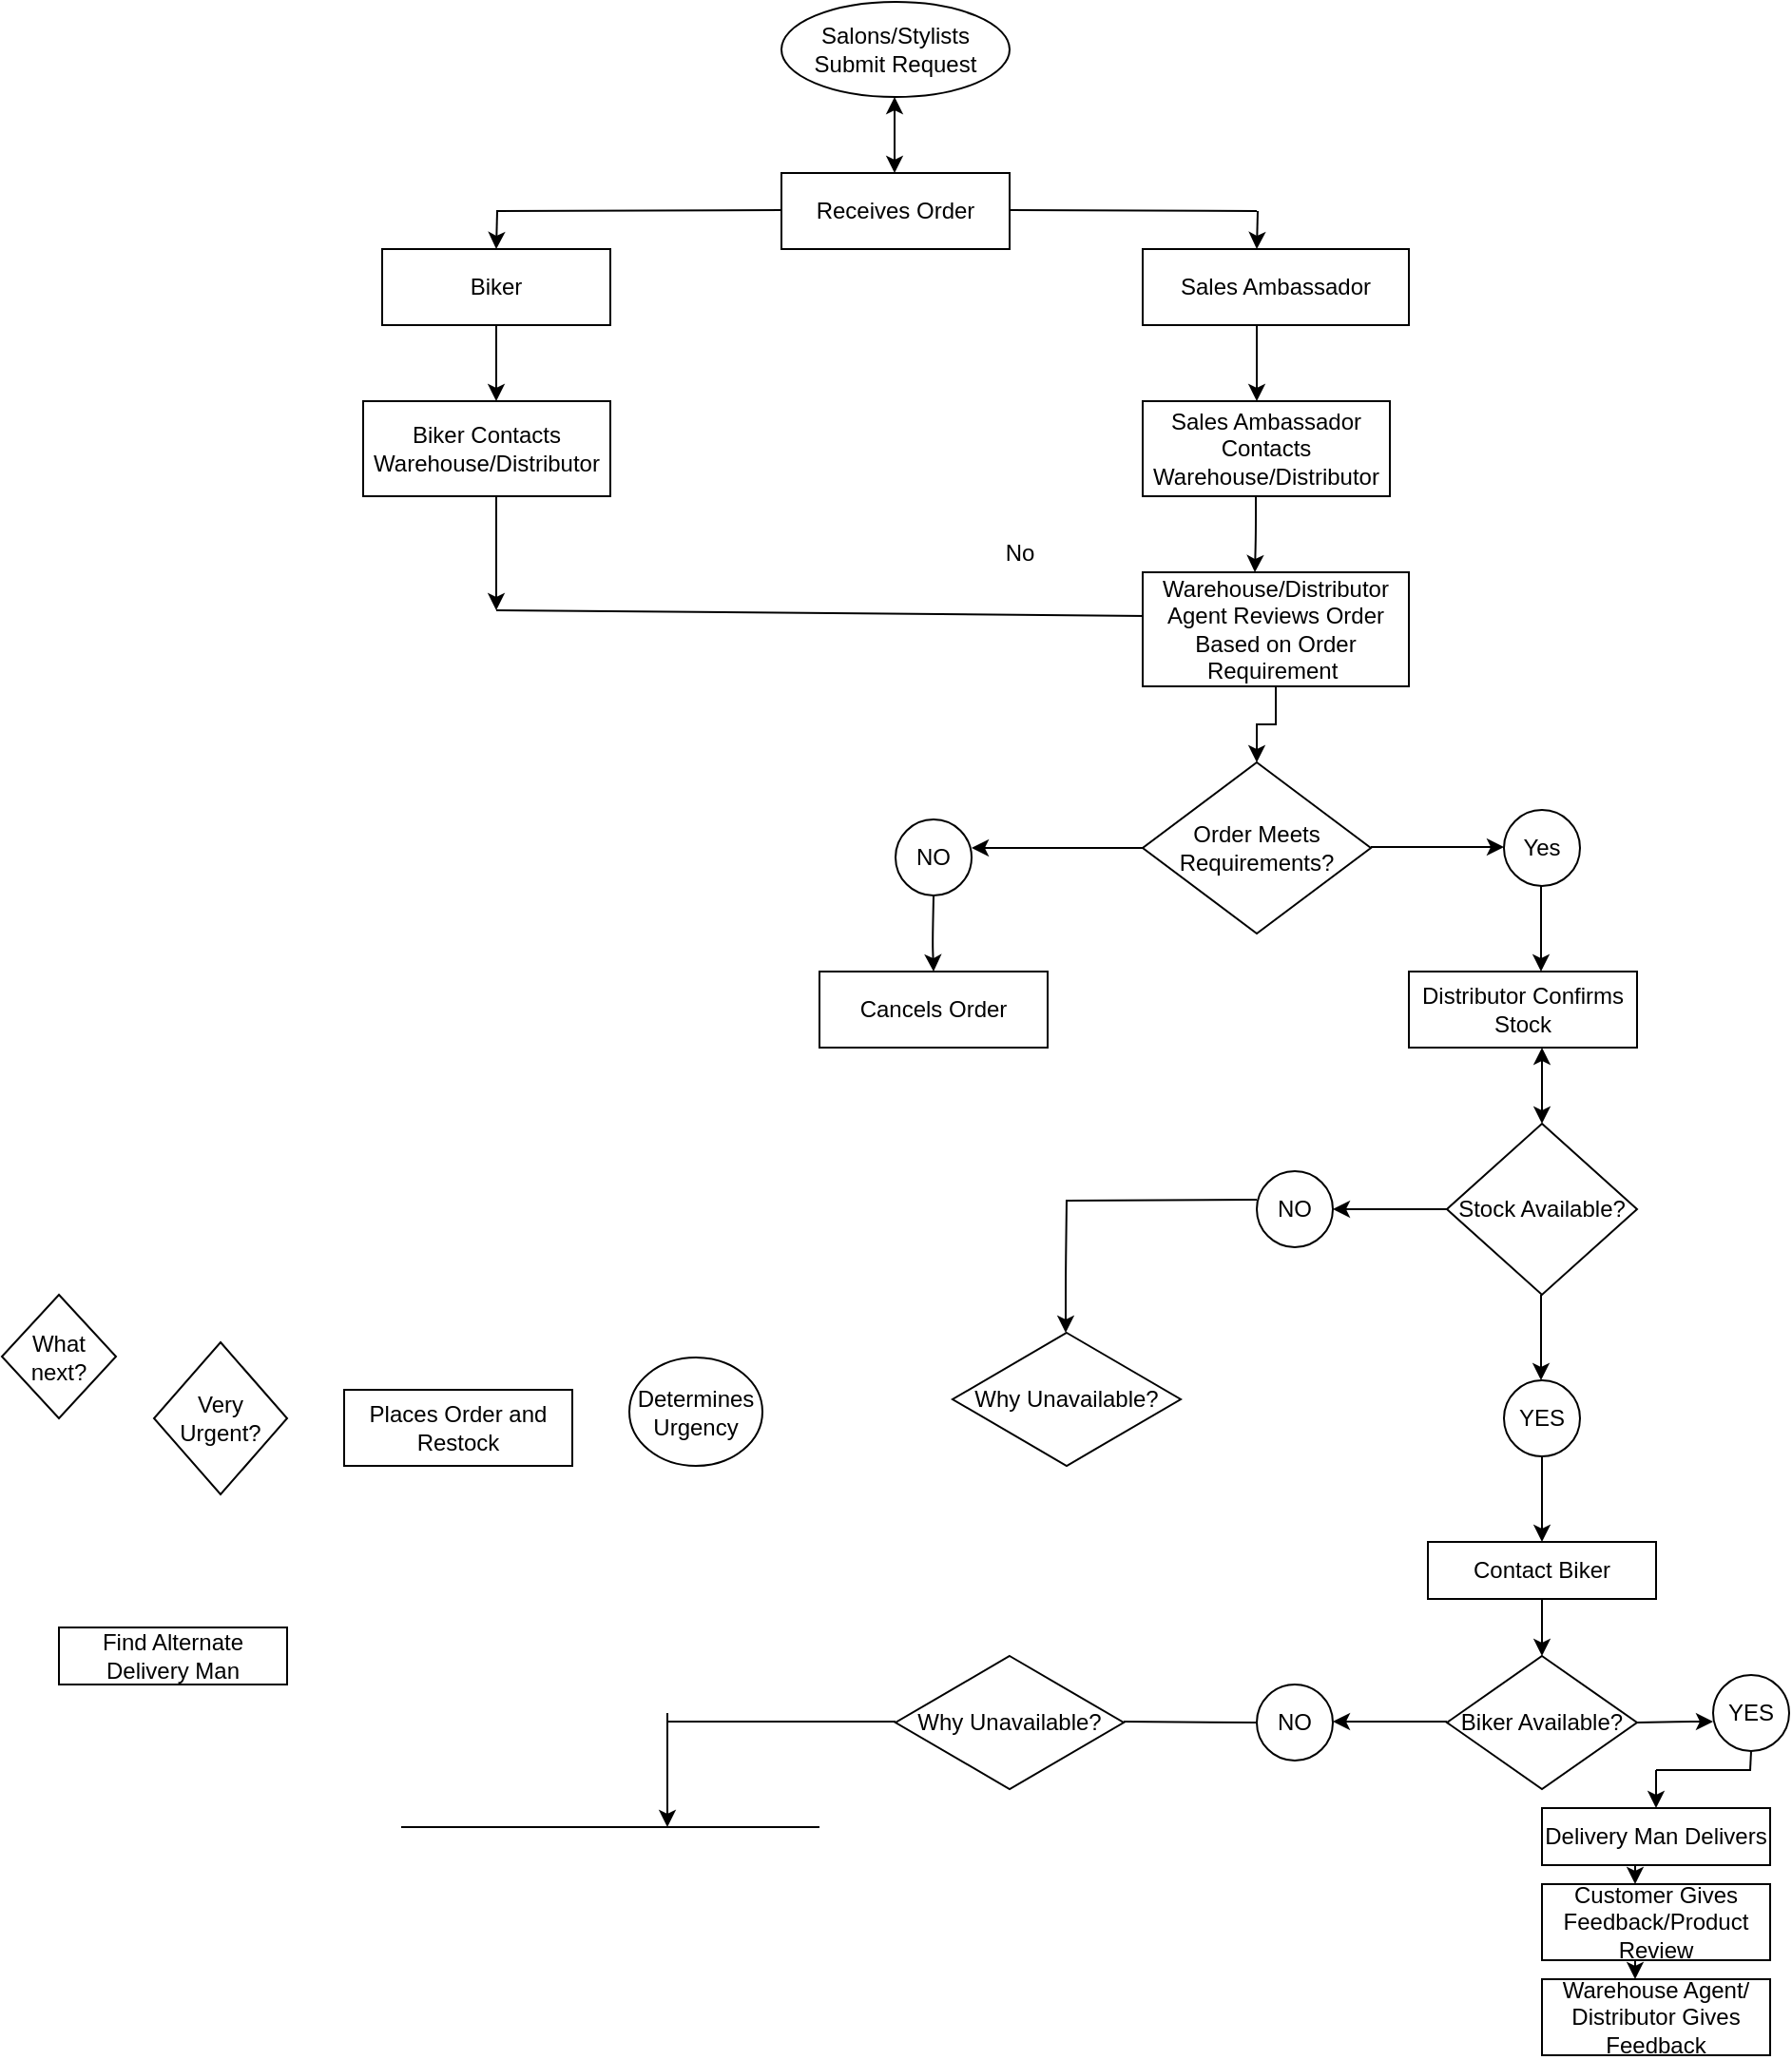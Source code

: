 <mxfile version="14.3.0" type="github">
  <diagram id="jetlYUwM8xzZm3v-0a-f" name="Page-1">
    <mxGraphModel dx="1718" dy="482" grid="1" gridSize="10" guides="1" tooltips="1" connect="1" arrows="1" fold="1" page="1" pageScale="1" pageWidth="850" pageHeight="1100" math="0" shadow="0">
      <root>
        <mxCell id="0" />
        <mxCell id="1" parent="0" />
        <mxCell id="9tz1jNqClA59w6YrsnFZ-1" value="Salons/Stylists Submit Request" style="ellipse;whiteSpace=wrap;html=1;" parent="1" vertex="1">
          <mxGeometry x="310" y="10" width="120" height="50" as="geometry" />
        </mxCell>
        <mxCell id="9tz1jNqClA59w6YrsnFZ-5" value="Receives Order" style="rounded=0;whiteSpace=wrap;html=1;" parent="1" vertex="1">
          <mxGeometry x="310" y="100" width="120" height="40" as="geometry" />
        </mxCell>
        <mxCell id="9tz1jNqClA59w6YrsnFZ-6" value="Sales Ambassador Contacts Warehouse/Distributor" style="rounded=0;whiteSpace=wrap;html=1;" parent="1" vertex="1">
          <mxGeometry x="500" y="220" width="130" height="50" as="geometry" />
        </mxCell>
        <mxCell id="9tz1jNqClA59w6YrsnFZ-14" value="" style="endArrow=none;html=1;entryX=0.014;entryY=0.383;entryDx=0;entryDy=0;entryPerimeter=0;" parent="1" edge="1" target="gg68wfgk_ePBJ8B2NXHD-7">
          <mxGeometry width="50" height="50" relative="1" as="geometry">
            <mxPoint x="160" y="330" as="sourcePoint" />
            <mxPoint x="245" y="330" as="targetPoint" />
          </mxGeometry>
        </mxCell>
        <mxCell id="9tz1jNqClA59w6YrsnFZ-16" value="Sales Ambassador" style="rounded=0;whiteSpace=wrap;html=1;" parent="1" vertex="1">
          <mxGeometry x="500" y="140" width="140" height="40" as="geometry" />
        </mxCell>
        <mxCell id="9tz1jNqClA59w6YrsnFZ-7" value="Order Meets Requirements?" style="rhombus;whiteSpace=wrap;html=1;" parent="1" vertex="1">
          <mxGeometry x="500" y="410" width="120" height="90" as="geometry" />
        </mxCell>
        <mxCell id="9tz1jNqClA59w6YrsnFZ-22" value="No" style="text;html=1;align=center;verticalAlign=middle;resizable=0;points=[];autosize=1;" parent="1" vertex="1">
          <mxGeometry x="420" y="290" width="30" height="20" as="geometry" />
        </mxCell>
        <mxCell id="9tz1jNqClA59w6YrsnFZ-28" value="What next?" style="rhombus;whiteSpace=wrap;html=1;" parent="1" vertex="1">
          <mxGeometry x="-100" y="690" width="60" height="65" as="geometry" />
        </mxCell>
        <mxCell id="9tz1jNqClA59w6YrsnFZ-31" value="Yes" style="ellipse;whiteSpace=wrap;html=1;aspect=fixed;" parent="1" vertex="1">
          <mxGeometry x="690" y="435" width="40" height="40" as="geometry" />
        </mxCell>
        <mxCell id="9tz1jNqClA59w6YrsnFZ-38" value="Determines Urgency" style="ellipse;whiteSpace=wrap;html=1;" parent="1" vertex="1">
          <mxGeometry x="230" y="723" width="70" height="57" as="geometry" />
        </mxCell>
        <mxCell id="9tz1jNqClA59w6YrsnFZ-39" value="Very Urgent?" style="rhombus;whiteSpace=wrap;html=1;" parent="1" vertex="1">
          <mxGeometry x="-20" y="715" width="70" height="80" as="geometry" />
        </mxCell>
        <mxCell id="9tz1jNqClA59w6YrsnFZ-49" value="Places Order and Restock" style="rounded=0;whiteSpace=wrap;html=1;" parent="1" vertex="1">
          <mxGeometry x="80" y="740" width="120" height="40" as="geometry" />
        </mxCell>
        <mxCell id="9tz1jNqClA59w6YrsnFZ-50" value="Cancels Order" style="rounded=0;whiteSpace=wrap;html=1;" parent="1" vertex="1">
          <mxGeometry x="330" y="520" width="120" height="40" as="geometry" />
        </mxCell>
        <mxCell id="9tz1jNqClA59w6YrsnFZ-56" value="" style="endArrow=classic;startArrow=classic;html=1;" parent="1" edge="1">
          <mxGeometry width="50" height="50" relative="1" as="geometry">
            <mxPoint x="369.5" y="100" as="sourcePoint" />
            <mxPoint x="369.5" y="60" as="targetPoint" />
          </mxGeometry>
        </mxCell>
        <mxCell id="9tz1jNqClA59w6YrsnFZ-67" value="NO" style="ellipse;whiteSpace=wrap;html=1;aspect=fixed;" parent="1" vertex="1">
          <mxGeometry x="560" y="625" width="40" height="40" as="geometry" />
        </mxCell>
        <mxCell id="9tz1jNqClA59w6YrsnFZ-68" value="YES" style="ellipse;whiteSpace=wrap;html=1;aspect=fixed;" parent="1" vertex="1">
          <mxGeometry x="690" y="735" width="40" height="40" as="geometry" />
        </mxCell>
        <mxCell id="9tz1jNqClA59w6YrsnFZ-72" value="Delivery Man Delivers" style="rounded=0;whiteSpace=wrap;html=1;" parent="1" vertex="1">
          <mxGeometry x="710" y="960" width="120" height="30" as="geometry" />
        </mxCell>
        <mxCell id="9tz1jNqClA59w6YrsnFZ-73" value="Customer Gives Feedback/Product Review" style="rounded=0;whiteSpace=wrap;html=1;" parent="1" vertex="1">
          <mxGeometry x="710" y="1000" width="120" height="40" as="geometry" />
        </mxCell>
        <mxCell id="9tz1jNqClA59w6YrsnFZ-75" value="" style="endArrow=classic;html=1;" parent="1" edge="1">
          <mxGeometry width="50" height="50" relative="1" as="geometry">
            <mxPoint x="460" y="640" as="sourcePoint" />
            <mxPoint x="459.5" y="710" as="targetPoint" />
            <Array as="points">
              <mxPoint x="459.5" y="680" />
            </Array>
          </mxGeometry>
        </mxCell>
        <mxCell id="9tz1jNqClA59w6YrsnFZ-76" value="Warehouse Agent/ Distributor Gives Feedback" style="whiteSpace=wrap;html=1;" parent="1" vertex="1">
          <mxGeometry x="710" y="1050" width="120" height="40" as="geometry" />
        </mxCell>
        <mxCell id="9tz1jNqClA59w6YrsnFZ-79" value="Why Unavailable?" style="rhombus;whiteSpace=wrap;html=1;" parent="1" vertex="1">
          <mxGeometry x="400" y="710" width="120" height="70" as="geometry" />
        </mxCell>
        <mxCell id="9tz1jNqClA59w6YrsnFZ-94" value="Find Alternate Delivery Man" style="rounded=0;whiteSpace=wrap;html=1;" parent="1" vertex="1">
          <mxGeometry x="-70" y="865" width="120" height="30" as="geometry" />
        </mxCell>
        <mxCell id="gg68wfgk_ePBJ8B2NXHD-1" value="Biker" style="rounded=0;whiteSpace=wrap;html=1;" vertex="1" parent="1">
          <mxGeometry x="100" y="140" width="120" height="40" as="geometry" />
        </mxCell>
        <mxCell id="gg68wfgk_ePBJ8B2NXHD-3" value="" style="endArrow=none;html=1;" edge="1" parent="1">
          <mxGeometry width="50" height="50" relative="1" as="geometry">
            <mxPoint x="160" y="120" as="sourcePoint" />
            <mxPoint x="310" y="119.5" as="targetPoint" />
          </mxGeometry>
        </mxCell>
        <mxCell id="gg68wfgk_ePBJ8B2NXHD-4" value="" style="endArrow=none;html=1;" edge="1" parent="1">
          <mxGeometry width="50" height="50" relative="1" as="geometry">
            <mxPoint x="430" y="119.5" as="sourcePoint" />
            <mxPoint x="560" y="120" as="targetPoint" />
          </mxGeometry>
        </mxCell>
        <mxCell id="gg68wfgk_ePBJ8B2NXHD-6" value="" style="endArrow=classic;html=1;" edge="1" parent="1">
          <mxGeometry width="50" height="50" relative="1" as="geometry">
            <mxPoint x="560.5" y="120" as="sourcePoint" />
            <mxPoint x="560" y="140" as="targetPoint" />
          </mxGeometry>
        </mxCell>
        <mxCell id="gg68wfgk_ePBJ8B2NXHD-39" value="" style="edgeStyle=orthogonalEdgeStyle;rounded=0;orthogonalLoop=1;jettySize=auto;html=1;" edge="1" parent="1" source="gg68wfgk_ePBJ8B2NXHD-7" target="9tz1jNqClA59w6YrsnFZ-7">
          <mxGeometry relative="1" as="geometry" />
        </mxCell>
        <mxCell id="gg68wfgk_ePBJ8B2NXHD-7" value="Warehouse/Distributor&lt;br&gt;Agent Reviews Order Based on Order Requirement&amp;nbsp;" style="rounded=0;whiteSpace=wrap;html=1;" vertex="1" parent="1">
          <mxGeometry x="500" y="310" width="140" height="60" as="geometry" />
        </mxCell>
        <mxCell id="gg68wfgk_ePBJ8B2NXHD-20" value="" style="endArrow=classic;html=1;exitX=1;exitY=0.5;exitDx=0;exitDy=0;" edge="1" parent="1">
          <mxGeometry width="50" height="50" relative="1" as="geometry">
            <mxPoint x="620" y="454.5" as="sourcePoint" />
            <mxPoint x="690" y="454.5" as="targetPoint" />
          </mxGeometry>
        </mxCell>
        <mxCell id="gg68wfgk_ePBJ8B2NXHD-21" value="" style="endArrow=classic;html=1;exitX=0;exitY=0.5;exitDx=0;exitDy=0;" edge="1" parent="1" source="9tz1jNqClA59w6YrsnFZ-7">
          <mxGeometry width="50" height="50" relative="1" as="geometry">
            <mxPoint x="440" y="400" as="sourcePoint" />
            <mxPoint x="410" y="455" as="targetPoint" />
          </mxGeometry>
        </mxCell>
        <mxCell id="gg68wfgk_ePBJ8B2NXHD-22" value="NO" style="ellipse;whiteSpace=wrap;html=1;aspect=fixed;" vertex="1" parent="1">
          <mxGeometry x="370" y="440" width="40" height="40" as="geometry" />
        </mxCell>
        <mxCell id="gg68wfgk_ePBJ8B2NXHD-23" value="" style="endArrow=classic;html=1;exitX=0.5;exitY=1;exitDx=0;exitDy=0;" edge="1" parent="1">
          <mxGeometry width="50" height="50" relative="1" as="geometry">
            <mxPoint x="709.5" y="475" as="sourcePoint" />
            <mxPoint x="709.5" y="520" as="targetPoint" />
          </mxGeometry>
        </mxCell>
        <mxCell id="gg68wfgk_ePBJ8B2NXHD-24" value="Distributor Confirms Stock" style="rounded=0;whiteSpace=wrap;html=1;" vertex="1" parent="1">
          <mxGeometry x="640" y="520" width="120" height="40" as="geometry" />
        </mxCell>
        <mxCell id="gg68wfgk_ePBJ8B2NXHD-25" value="" style="endArrow=classic;html=1;" edge="1" parent="1">
          <mxGeometry width="50" height="50" relative="1" as="geometry">
            <mxPoint x="390" y="480" as="sourcePoint" />
            <mxPoint x="390" y="520" as="targetPoint" />
            <Array as="points">
              <mxPoint x="389.5" y="505" />
            </Array>
          </mxGeometry>
        </mxCell>
        <mxCell id="gg68wfgk_ePBJ8B2NXHD-26" value="Stock Available?" style="rhombus;whiteSpace=wrap;html=1;" vertex="1" parent="1">
          <mxGeometry x="660" y="600" width="100" height="90" as="geometry" />
        </mxCell>
        <mxCell id="gg68wfgk_ePBJ8B2NXHD-27" value="" style="endArrow=classic;startArrow=classic;html=1;" edge="1" parent="1">
          <mxGeometry width="50" height="50" relative="1" as="geometry">
            <mxPoint x="710" y="600" as="sourcePoint" />
            <mxPoint x="710" y="560" as="targetPoint" />
            <Array as="points" />
          </mxGeometry>
        </mxCell>
        <mxCell id="gg68wfgk_ePBJ8B2NXHD-28" value="" style="endArrow=classic;html=1;exitX=0.5;exitY=1;exitDx=0;exitDy=0;" edge="1" parent="1">
          <mxGeometry width="50" height="50" relative="1" as="geometry">
            <mxPoint x="709.5" y="690" as="sourcePoint" />
            <mxPoint x="709.5" y="735" as="targetPoint" />
          </mxGeometry>
        </mxCell>
        <mxCell id="gg68wfgk_ePBJ8B2NXHD-29" value="" style="endArrow=classic;html=1;" edge="1" parent="1" source="gg68wfgk_ePBJ8B2NXHD-26">
          <mxGeometry width="50" height="50" relative="1" as="geometry">
            <mxPoint x="630" y="645" as="sourcePoint" />
            <mxPoint x="600" y="645" as="targetPoint" />
          </mxGeometry>
        </mxCell>
        <mxCell id="gg68wfgk_ePBJ8B2NXHD-30" value="" style="endArrow=none;html=1;" edge="1" parent="1">
          <mxGeometry width="50" height="50" relative="1" as="geometry">
            <mxPoint x="460" y="640.5" as="sourcePoint" />
            <mxPoint x="560" y="640" as="targetPoint" />
          </mxGeometry>
        </mxCell>
        <mxCell id="gg68wfgk_ePBJ8B2NXHD-31" value="Biker Contacts Warehouse/Distributor" style="rounded=0;whiteSpace=wrap;html=1;" vertex="1" parent="1">
          <mxGeometry x="90" y="220" width="130" height="50" as="geometry" />
        </mxCell>
        <mxCell id="gg68wfgk_ePBJ8B2NXHD-33" value="" style="endArrow=classic;html=1;" edge="1" parent="1">
          <mxGeometry width="50" height="50" relative="1" as="geometry">
            <mxPoint x="160.5" y="120" as="sourcePoint" />
            <mxPoint x="160" y="140" as="targetPoint" />
          </mxGeometry>
        </mxCell>
        <mxCell id="gg68wfgk_ePBJ8B2NXHD-34" value="" style="endArrow=classic;html=1;" edge="1" parent="1">
          <mxGeometry width="50" height="50" relative="1" as="geometry">
            <mxPoint x="160" y="270" as="sourcePoint" />
            <mxPoint x="160" y="330" as="targetPoint" />
          </mxGeometry>
        </mxCell>
        <mxCell id="gg68wfgk_ePBJ8B2NXHD-35" value="" style="endArrow=classic;html=1;" edge="1" parent="1">
          <mxGeometry width="50" height="50" relative="1" as="geometry">
            <mxPoint x="559.5" y="270" as="sourcePoint" />
            <mxPoint x="559" y="310" as="targetPoint" />
            <Array as="points">
              <mxPoint x="559.5" y="290" />
            </Array>
          </mxGeometry>
        </mxCell>
        <mxCell id="gg68wfgk_ePBJ8B2NXHD-38" value="" style="endArrow=classic;html=1;" edge="1" parent="1">
          <mxGeometry width="50" height="50" relative="1" as="geometry">
            <mxPoint x="560" y="180" as="sourcePoint" />
            <mxPoint x="560" y="220" as="targetPoint" />
          </mxGeometry>
        </mxCell>
        <mxCell id="gg68wfgk_ePBJ8B2NXHD-41" value="" style="endArrow=classic;html=1;" edge="1" parent="1">
          <mxGeometry width="50" height="50" relative="1" as="geometry">
            <mxPoint x="160" y="180" as="sourcePoint" />
            <mxPoint x="160" y="220" as="targetPoint" />
          </mxGeometry>
        </mxCell>
        <mxCell id="gg68wfgk_ePBJ8B2NXHD-42" value="" style="endArrow=classic;html=1;" edge="1" parent="1">
          <mxGeometry width="50" height="50" relative="1" as="geometry">
            <mxPoint x="710" y="775" as="sourcePoint" />
            <mxPoint x="710" y="820" as="targetPoint" />
          </mxGeometry>
        </mxCell>
        <mxCell id="gg68wfgk_ePBJ8B2NXHD-43" value="Contact Biker" style="rounded=0;whiteSpace=wrap;html=1;" vertex="1" parent="1">
          <mxGeometry x="650" y="820" width="120" height="30" as="geometry" />
        </mxCell>
        <mxCell id="gg68wfgk_ePBJ8B2NXHD-62" value="Biker Available?" style="rhombus;whiteSpace=wrap;html=1;" vertex="1" parent="1">
          <mxGeometry x="660" y="880" width="100" height="70" as="geometry" />
        </mxCell>
        <mxCell id="gg68wfgk_ePBJ8B2NXHD-63" value="" style="endArrow=classic;html=1;" edge="1" parent="1">
          <mxGeometry width="50" height="50" relative="1" as="geometry">
            <mxPoint x="710" y="850" as="sourcePoint" />
            <mxPoint x="710" y="880" as="targetPoint" />
          </mxGeometry>
        </mxCell>
        <mxCell id="gg68wfgk_ePBJ8B2NXHD-64" value="NO" style="ellipse;whiteSpace=wrap;html=1;aspect=fixed;" vertex="1" parent="1">
          <mxGeometry x="560" y="895" width="40" height="40" as="geometry" />
        </mxCell>
        <mxCell id="gg68wfgk_ePBJ8B2NXHD-65" value="" style="endArrow=classic;html=1;" edge="1" parent="1">
          <mxGeometry width="50" height="50" relative="1" as="geometry">
            <mxPoint x="660" y="914.5" as="sourcePoint" />
            <mxPoint x="600" y="914.5" as="targetPoint" />
          </mxGeometry>
        </mxCell>
        <mxCell id="gg68wfgk_ePBJ8B2NXHD-66" value="YES" style="ellipse;whiteSpace=wrap;html=1;aspect=fixed;" vertex="1" parent="1">
          <mxGeometry x="800" y="890" width="40" height="40" as="geometry" />
        </mxCell>
        <mxCell id="gg68wfgk_ePBJ8B2NXHD-68" value="" style="endArrow=classic;html=1;" edge="1" parent="1">
          <mxGeometry width="50" height="50" relative="1" as="geometry">
            <mxPoint x="760" y="915" as="sourcePoint" />
            <mxPoint x="800" y="914.5" as="targetPoint" />
            <Array as="points">
              <mxPoint x="790" y="914.5" />
            </Array>
          </mxGeometry>
        </mxCell>
        <mxCell id="gg68wfgk_ePBJ8B2NXHD-71" value="" style="endArrow=classic;html=1;" edge="1" parent="1">
          <mxGeometry width="50" height="50" relative="1" as="geometry">
            <mxPoint x="770" y="940" as="sourcePoint" />
            <mxPoint x="770" y="960" as="targetPoint" />
          </mxGeometry>
        </mxCell>
        <mxCell id="gg68wfgk_ePBJ8B2NXHD-73" value="" style="endArrow=classic;html=1;" edge="1" parent="1">
          <mxGeometry width="50" height="50" relative="1" as="geometry">
            <mxPoint x="759" y="990" as="sourcePoint" />
            <mxPoint x="759" y="1000" as="targetPoint" />
          </mxGeometry>
        </mxCell>
        <mxCell id="gg68wfgk_ePBJ8B2NXHD-76" value="" style="endArrow=classic;html=1;" edge="1" parent="1">
          <mxGeometry width="50" height="50" relative="1" as="geometry">
            <mxPoint x="759" y="1040" as="sourcePoint" />
            <mxPoint x="759" y="1050" as="targetPoint" />
          </mxGeometry>
        </mxCell>
        <mxCell id="gg68wfgk_ePBJ8B2NXHD-77" value="" style="endArrow=none;html=1;" edge="1" parent="1">
          <mxGeometry width="50" height="50" relative="1" as="geometry">
            <mxPoint x="770" y="940" as="sourcePoint" />
            <mxPoint x="820" y="940" as="targetPoint" />
          </mxGeometry>
        </mxCell>
        <mxCell id="gg68wfgk_ePBJ8B2NXHD-78" value="" style="endArrow=none;html=1;" edge="1" parent="1">
          <mxGeometry width="50" height="50" relative="1" as="geometry">
            <mxPoint x="819.5" y="940" as="sourcePoint" />
            <mxPoint x="820" y="930" as="targetPoint" />
            <Array as="points">
              <mxPoint x="819.5" y="940" />
            </Array>
          </mxGeometry>
        </mxCell>
        <mxCell id="gg68wfgk_ePBJ8B2NXHD-79" value="Why Unavailable?" style="rhombus;whiteSpace=wrap;html=1;" vertex="1" parent="1">
          <mxGeometry x="370" y="880" width="120" height="70" as="geometry" />
        </mxCell>
        <mxCell id="gg68wfgk_ePBJ8B2NXHD-81" value="" style="endArrow=none;html=1;" edge="1" parent="1">
          <mxGeometry width="50" height="50" relative="1" as="geometry">
            <mxPoint x="250" y="914.5" as="sourcePoint" />
            <mxPoint x="370" y="914.5" as="targetPoint" />
          </mxGeometry>
        </mxCell>
        <mxCell id="gg68wfgk_ePBJ8B2NXHD-82" value="" style="endArrow=classic;html=1;" edge="1" parent="1">
          <mxGeometry width="50" height="50" relative="1" as="geometry">
            <mxPoint x="250" y="910" as="sourcePoint" />
            <mxPoint x="250" y="970" as="targetPoint" />
          </mxGeometry>
        </mxCell>
        <mxCell id="gg68wfgk_ePBJ8B2NXHD-84" value="" style="endArrow=none;html=1;entryX=0;entryY=0.5;entryDx=0;entryDy=0;" edge="1" parent="1" target="gg68wfgk_ePBJ8B2NXHD-64">
          <mxGeometry width="50" height="50" relative="1" as="geometry">
            <mxPoint x="490" y="914.5" as="sourcePoint" />
            <mxPoint x="550" y="914.5" as="targetPoint" />
          </mxGeometry>
        </mxCell>
        <mxCell id="gg68wfgk_ePBJ8B2NXHD-85" value="" style="endArrow=none;html=1;" edge="1" parent="1">
          <mxGeometry width="50" height="50" relative="1" as="geometry">
            <mxPoint x="110" y="970" as="sourcePoint" />
            <mxPoint x="330" y="970" as="targetPoint" />
          </mxGeometry>
        </mxCell>
      </root>
    </mxGraphModel>
  </diagram>
</mxfile>
